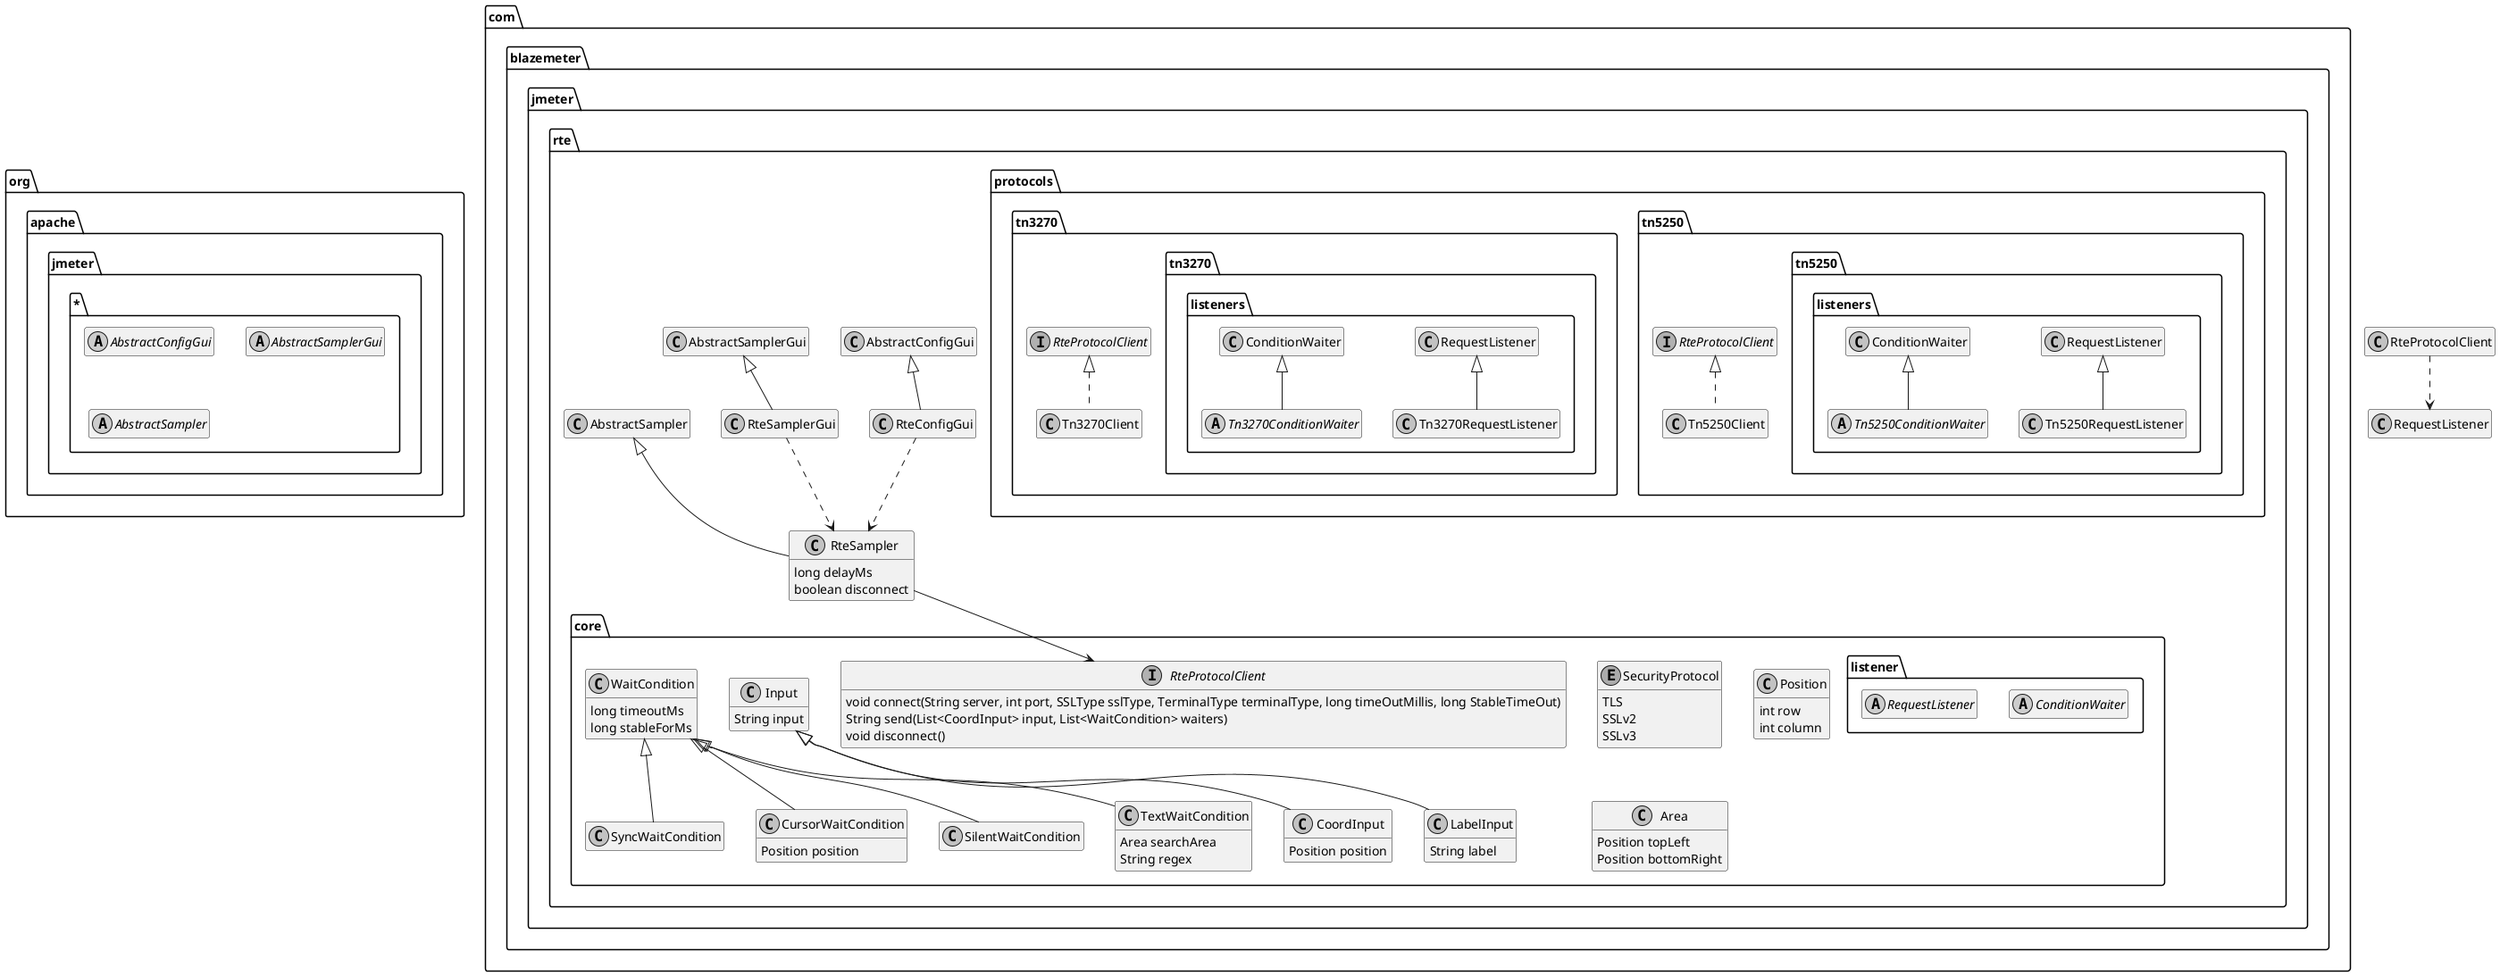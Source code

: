 @startuml

skinparam monochrome true
hide empty members

package org.apache.jmeter.* {
    abstract class AbstractConfigGui

    abstract class AbstractSamplerGui

    abstract class AbstractSampler
}

package com.blazemeter.jmeter.rte {

    class RteConfigGui extends AbstractConfigGui {
    }
    RteSamplerGui ..> RteSampler

    class RteSamplerGui extends AbstractSamplerGui {
    }
    RteConfigGui ..> RteSampler

    class RteSampler extends AbstractSampler {
        long delayMs
        boolean disconnect
    }

    package core {
        RteSampler --> RteProtocolClient
        interface RteProtocolClient {
            void connect(String server, int port, SSLType sslType, TerminalType terminalType, long timeOutMillis, long StableTimeOut)
            String send(List<CoordInput> input, List<WaitCondition> waiters)
            void disconnect()
        }

        enum SecurityProtocol {
            TLS
            SSLv2
            SSLv3
        }

        class Input{
            String input
        }
        
        class CoordInput extends Input{
        Position position
        }
        
        class LabelInput extends Input{
        String label
        }

        class Position {
            int row
            int column
        }

        class Area {
            Position topLeft
            Position bottomRight
        }

        class WaitCondition {
            long timeoutMs
            long stableForMs
        }

        class SyncWaitCondition extends WaitCondition

        class CursorWaitCondition extends WaitCondition {
            Position position
        }

        class SilentWaitCondition extends WaitCondition

        class TextWaitCondition extends WaitCondition {
            Area searchArea
            String regex
        }

        package listener {
            abstract class ConditionWaiter{
            }
            abstract class RequestListener{
            }
        }

    }

    package protocols {
        package tn5250 {
            package tn5250.listeners {
                class Tn5250RequestListener extends RequestListener
                abstract class Tn5250ConditionWaiter extends ConditionWaiter
            }
            class Tn5250Client implements RteProtocolClient {
            }
        }

        package tn3270 {
            package tn3270.listeners {
                class Tn3270RequestListener extends RequestListener
                abstract class Tn3270ConditionWaiter extends ConditionWaiter
            }

            class Tn3270Client implements RteProtocolClient {
            }
        }

    }

}
RteProtocolClient ..> RequestListener

@enduml